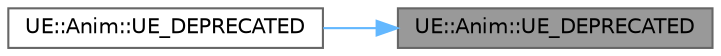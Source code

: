 digraph "UE::Anim::UE_DEPRECATED"
{
 // INTERACTIVE_SVG=YES
 // LATEX_PDF_SIZE
  bgcolor="transparent";
  edge [fontname=Helvetica,fontsize=10,labelfontname=Helvetica,labelfontsize=10];
  node [fontname=Helvetica,fontsize=10,shape=box,height=0.2,width=0.4];
  rankdir="RL";
  Node1 [id="Node000001",label="UE::Anim::UE_DEPRECATED",height=0.2,width=0.4,color="gray40", fillcolor="grey60", style="filled", fontcolor="black",tooltip="Populates a FCompactPose according to the data stored within a IAnimationDataModel provided a time to..."];
  Node1 -> Node2 [id="edge1_Node000001_Node000002",dir="back",color="steelblue1",style="solid",tooltip=" "];
  Node2 [id="Node000002",label="UE::Anim::UE_DEPRECATED",height=0.2,width=0.4,color="grey40", fillcolor="white", style="filled",URL="$d9/d53/namespaceUE_1_1Anim.html#afc8d17f2aef5c17d9c0b01b6c1b3216e",tooltip="Retrieves a single bone transform according to the data stored within a IAnimationDataModel provided ..."];
}
